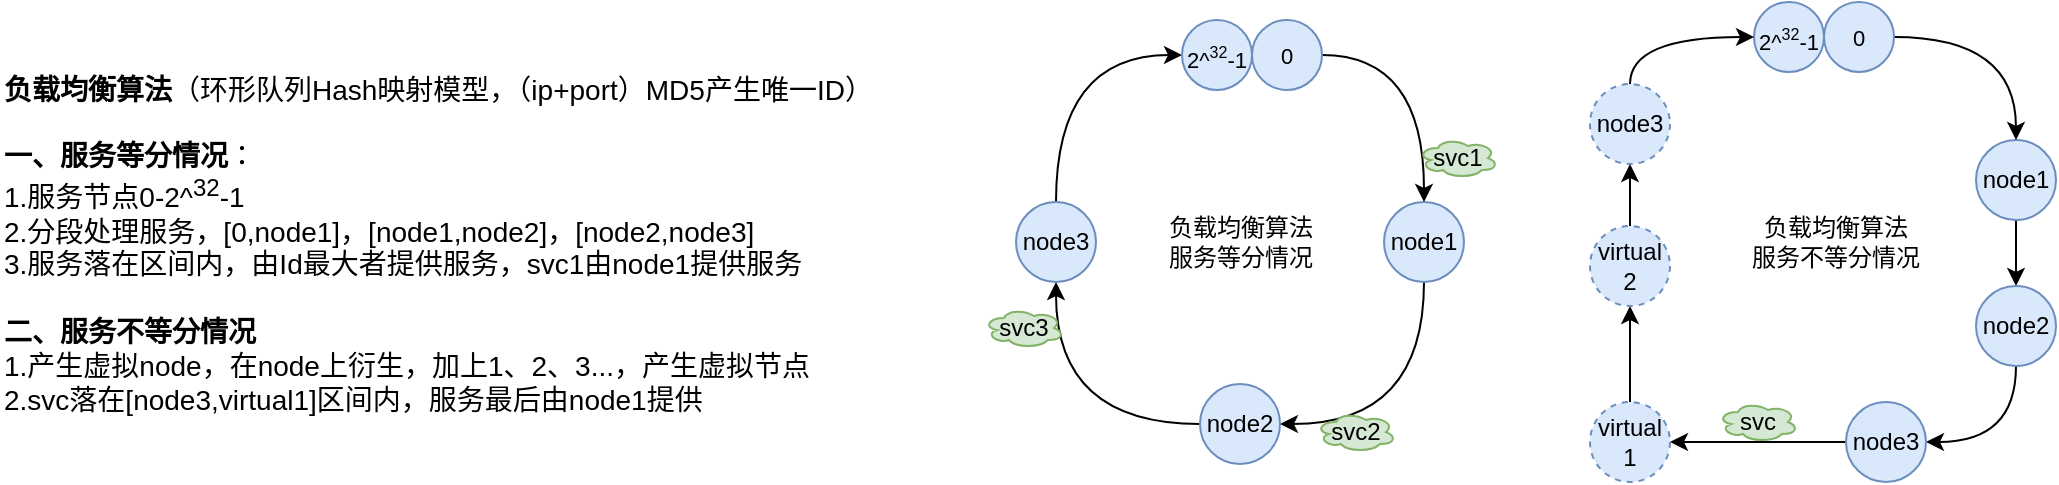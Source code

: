 <mxfile version="24.4.7" type="github">
  <diagram name="第 1 页" id="d0vkmH2pamWl0RuNKjzO">
    <mxGraphModel dx="2234" dy="1146" grid="0" gridSize="10" guides="1" tooltips="1" connect="1" arrows="1" fold="1" page="0" pageScale="1" pageWidth="827" pageHeight="1169" math="0" shadow="0">
      <root>
        <mxCell id="0" />
        <mxCell id="1" parent="0" />
        <mxCell id="8cizAA6b8KzGThsObKtE-12" style="edgeStyle=orthogonalEdgeStyle;curved=1;rounded=0;orthogonalLoop=1;jettySize=auto;html=1;exitX=0.5;exitY=1;exitDx=0;exitDy=0;entryX=1;entryY=0.5;entryDx=0;entryDy=0;" edge="1" parent="1" source="8cizAA6b8KzGThsObKtE-3" target="8cizAA6b8KzGThsObKtE-4">
          <mxGeometry relative="1" as="geometry" />
        </mxCell>
        <mxCell id="8cizAA6b8KzGThsObKtE-3" value="node1" style="ellipse;whiteSpace=wrap;html=1;aspect=fixed;fillColor=#dae8fc;strokeColor=#6c8ebf;" vertex="1" parent="1">
          <mxGeometry x="82" y="92" width="40" height="40" as="geometry" />
        </mxCell>
        <mxCell id="8cizAA6b8KzGThsObKtE-13" style="edgeStyle=orthogonalEdgeStyle;curved=1;rounded=0;orthogonalLoop=1;jettySize=auto;html=1;exitX=0;exitY=0.5;exitDx=0;exitDy=0;entryX=0.5;entryY=1;entryDx=0;entryDy=0;" edge="1" parent="1" source="8cizAA6b8KzGThsObKtE-4" target="8cizAA6b8KzGThsObKtE-5">
          <mxGeometry relative="1" as="geometry" />
        </mxCell>
        <mxCell id="8cizAA6b8KzGThsObKtE-4" value="node2" style="ellipse;whiteSpace=wrap;html=1;aspect=fixed;fillColor=#dae8fc;strokeColor=#6c8ebf;" vertex="1" parent="1">
          <mxGeometry x="-10" y="183" width="40" height="40" as="geometry" />
        </mxCell>
        <mxCell id="8cizAA6b8KzGThsObKtE-19" style="edgeStyle=orthogonalEdgeStyle;curved=1;rounded=0;orthogonalLoop=1;jettySize=auto;html=1;exitX=0.5;exitY=0;exitDx=0;exitDy=0;entryX=0;entryY=0.5;entryDx=0;entryDy=0;" edge="1" parent="1" source="8cizAA6b8KzGThsObKtE-5" target="8cizAA6b8KzGThsObKtE-17">
          <mxGeometry relative="1" as="geometry" />
        </mxCell>
        <mxCell id="8cizAA6b8KzGThsObKtE-5" value="node3" style="ellipse;whiteSpace=wrap;html=1;aspect=fixed;fillColor=#dae8fc;strokeColor=#6c8ebf;" vertex="1" parent="1">
          <mxGeometry x="-102" y="92" width="40" height="40" as="geometry" />
        </mxCell>
        <mxCell id="8cizAA6b8KzGThsObKtE-17" value="&lt;font style=&quot;&quot;&gt;&lt;span style=&quot;font-size: 11px;&quot;&gt;2^&lt;/span&gt;&lt;sup style=&quot;&quot;&gt;&lt;font style=&quot;font-size: 8px;&quot;&gt;32&lt;/font&gt;&lt;/sup&gt;&lt;span style=&quot;font-size: 11px;&quot;&gt;-1&lt;/span&gt;&lt;/font&gt;" style="ellipse;whiteSpace=wrap;html=1;aspect=fixed;fillColor=#dae8fc;strokeColor=#6c8ebf;" vertex="1" parent="1">
          <mxGeometry x="-19" y="1" width="35" height="35" as="geometry" />
        </mxCell>
        <mxCell id="8cizAA6b8KzGThsObKtE-20" style="edgeStyle=orthogonalEdgeStyle;curved=1;rounded=0;orthogonalLoop=1;jettySize=auto;html=1;exitX=1;exitY=0.5;exitDx=0;exitDy=0;entryX=0.5;entryY=0;entryDx=0;entryDy=0;" edge="1" parent="1" source="8cizAA6b8KzGThsObKtE-18" target="8cizAA6b8KzGThsObKtE-3">
          <mxGeometry relative="1" as="geometry" />
        </mxCell>
        <mxCell id="8cizAA6b8KzGThsObKtE-18" value="0" style="ellipse;whiteSpace=wrap;html=1;aspect=fixed;fontSize=11;fillColor=#dae8fc;strokeColor=#6c8ebf;" vertex="1" parent="1">
          <mxGeometry x="16" y="1" width="35" height="35" as="geometry" />
        </mxCell>
        <mxCell id="8cizAA6b8KzGThsObKtE-21" value="svc1" style="ellipse;shape=cloud;whiteSpace=wrap;html=1;fillColor=#d5e8d4;strokeColor=#82b366;" vertex="1" parent="1">
          <mxGeometry x="99" y="60" width="40" height="20" as="geometry" />
        </mxCell>
        <mxCell id="8cizAA6b8KzGThsObKtE-24" value="svc2" style="ellipse;shape=cloud;whiteSpace=wrap;html=1;fillColor=#d5e8d4;strokeColor=#82b366;" vertex="1" parent="1">
          <mxGeometry x="48" y="197" width="40" height="20" as="geometry" />
        </mxCell>
        <mxCell id="8cizAA6b8KzGThsObKtE-26" value="svc3" style="ellipse;shape=cloud;whiteSpace=wrap;html=1;fillColor=#d5e8d4;strokeColor=#82b366;" vertex="1" parent="1">
          <mxGeometry x="-118" y="145" width="40" height="20" as="geometry" />
        </mxCell>
        <mxCell id="8cizAA6b8KzGThsObKtE-30" value="负载均衡算法&lt;div&gt;服务等分情况&lt;/div&gt;" style="text;html=1;align=center;verticalAlign=middle;whiteSpace=wrap;rounded=0;" vertex="1" parent="1">
          <mxGeometry x="-27.5" y="97" width="75" height="30" as="geometry" />
        </mxCell>
        <mxCell id="8cizAA6b8KzGThsObKtE-33" value="&lt;div&gt;&lt;font size=&quot;1&quot; style=&quot;&quot;&gt;&lt;b style=&quot;font-size: 14px;&quot;&gt;负载均衡算法&lt;/b&gt;&lt;span style=&quot;font-size: 14px;&quot;&gt;（&lt;/span&gt;&lt;/font&gt;&lt;span style=&quot;background-color: initial;&quot;&gt;环形队列Hash映射模型，（ip+port）&lt;/span&gt;&lt;span style=&quot;background-color: initial;&quot;&gt;MD5产生唯一ID）&lt;/span&gt;&lt;/div&gt;&lt;div&gt;&lt;span style=&quot;background-color: initial;&quot;&gt;&lt;br&gt;&lt;/span&gt;&lt;/div&gt;&lt;div&gt;&lt;font style=&quot;&quot;&gt;&lt;b&gt;一、服务等分情况&lt;/b&gt;：&lt;/font&gt;&lt;/div&gt;&lt;blockquote style=&quot;margin: 0 0 0 40px; border: none; padding: 0px;&quot;&gt;&lt;/blockquote&gt;&lt;span style=&quot;background-color: initial;&quot;&gt;1.服务节点0-2^&lt;/span&gt;&lt;sup style=&quot;background-color: initial;&quot;&gt;&lt;font style=&quot;font-size: 12px;&quot;&gt;32&lt;/font&gt;&lt;/sup&gt;&lt;span style=&quot;background-color: initial;&quot;&gt;-1&lt;/span&gt;&lt;br&gt;&lt;span style=&quot;background-color: initial;&quot;&gt;2.分段处理服务，[0,node1]，[node1,node2]，[node2,node3]&lt;/span&gt;&lt;br&gt;&lt;div style=&quot;&quot;&gt;&lt;font style=&quot;font-size: 14px;&quot;&gt;3.服务落在区间内，由Id最大者提供服务，svc1由node1提供服务&lt;/font&gt;&lt;/div&gt;&lt;div style=&quot;&quot;&gt;&lt;font style=&quot;font-size: 14px;&quot;&gt;&lt;br&gt;&lt;/font&gt;&lt;/div&gt;&lt;div style=&quot;&quot;&gt;&lt;b&gt;二、服务不等分情况&lt;/b&gt;&lt;/div&gt;&lt;div style=&quot;&quot;&gt;1.产生虚拟node，在node上衍生，加上1、2、3...，产生虚拟节点&lt;/div&gt;&lt;div style=&quot;&quot;&gt;2.svc落在[node3,virtual1]区间内，服务最后由node1提供&lt;/div&gt;" style="text;html=1;align=left;verticalAlign=middle;whiteSpace=wrap;rounded=0;fontSize=14;spacingTop=2;" vertex="1" parent="1">
          <mxGeometry x="-610" y="17.25" width="444" height="189.5" as="geometry" />
        </mxCell>
        <mxCell id="8cizAA6b8KzGThsObKtE-50" style="edgeStyle=orthogonalEdgeStyle;curved=1;rounded=0;orthogonalLoop=1;jettySize=auto;html=1;exitX=0.5;exitY=1;exitDx=0;exitDy=0;" edge="1" parent="1" source="8cizAA6b8KzGThsObKtE-38" target="8cizAA6b8KzGThsObKtE-40">
          <mxGeometry relative="1" as="geometry" />
        </mxCell>
        <mxCell id="8cizAA6b8KzGThsObKtE-38" value="node1" style="ellipse;whiteSpace=wrap;html=1;aspect=fixed;fillColor=#dae8fc;strokeColor=#6c8ebf;" vertex="1" parent="1">
          <mxGeometry x="378" y="61" width="40" height="40" as="geometry" />
        </mxCell>
        <mxCell id="8cizAA6b8KzGThsObKtE-52" style="edgeStyle=orthogonalEdgeStyle;curved=1;rounded=0;orthogonalLoop=1;jettySize=auto;html=1;exitX=0.5;exitY=1;exitDx=0;exitDy=0;entryX=1;entryY=0.5;entryDx=0;entryDy=0;" edge="1" parent="1" source="8cizAA6b8KzGThsObKtE-40" target="8cizAA6b8KzGThsObKtE-42">
          <mxGeometry relative="1" as="geometry" />
        </mxCell>
        <mxCell id="8cizAA6b8KzGThsObKtE-40" value="node2" style="ellipse;whiteSpace=wrap;html=1;aspect=fixed;fillColor=#dae8fc;strokeColor=#6c8ebf;" vertex="1" parent="1">
          <mxGeometry x="378" y="134" width="40" height="40" as="geometry" />
        </mxCell>
        <mxCell id="8cizAA6b8KzGThsObKtE-58" style="edgeStyle=orthogonalEdgeStyle;curved=1;rounded=0;orthogonalLoop=1;jettySize=auto;html=1;exitX=0;exitY=0.5;exitDx=0;exitDy=0;entryX=1;entryY=0.5;entryDx=0;entryDy=0;" edge="1" parent="1" source="8cizAA6b8KzGThsObKtE-42" target="8cizAA6b8KzGThsObKtE-55">
          <mxGeometry relative="1" as="geometry" />
        </mxCell>
        <mxCell id="8cizAA6b8KzGThsObKtE-42" value="node3" style="ellipse;whiteSpace=wrap;html=1;aspect=fixed;fillColor=#dae8fc;strokeColor=#6c8ebf;" vertex="1" parent="1">
          <mxGeometry x="313" y="192" width="40" height="40" as="geometry" />
        </mxCell>
        <mxCell id="8cizAA6b8KzGThsObKtE-43" value="&lt;font style=&quot;&quot;&gt;&lt;span style=&quot;font-size: 11px;&quot;&gt;2^&lt;/span&gt;&lt;sup style=&quot;&quot;&gt;&lt;font style=&quot;font-size: 8px;&quot;&gt;32&lt;/font&gt;&lt;/sup&gt;&lt;span style=&quot;font-size: 11px;&quot;&gt;-1&lt;/span&gt;&lt;/font&gt;" style="ellipse;whiteSpace=wrap;html=1;aspect=fixed;fillColor=#dae8fc;strokeColor=#6c8ebf;" vertex="1" parent="1">
          <mxGeometry x="267" y="-8" width="35" height="35" as="geometry" />
        </mxCell>
        <mxCell id="8cizAA6b8KzGThsObKtE-44" style="edgeStyle=orthogonalEdgeStyle;curved=1;rounded=0;orthogonalLoop=1;jettySize=auto;html=1;exitX=1;exitY=0.5;exitDx=0;exitDy=0;entryX=0.5;entryY=0;entryDx=0;entryDy=0;" edge="1" parent="1" source="8cizAA6b8KzGThsObKtE-45" target="8cizAA6b8KzGThsObKtE-38">
          <mxGeometry relative="1" as="geometry" />
        </mxCell>
        <mxCell id="8cizAA6b8KzGThsObKtE-45" value="0" style="ellipse;whiteSpace=wrap;html=1;aspect=fixed;fontSize=11;fillColor=#dae8fc;strokeColor=#6c8ebf;" vertex="1" parent="1">
          <mxGeometry x="302" y="-8" width="35" height="35" as="geometry" />
        </mxCell>
        <mxCell id="8cizAA6b8KzGThsObKtE-46" value="svc" style="ellipse;shape=cloud;whiteSpace=wrap;html=1;fillColor=#d5e8d4;strokeColor=#82b366;" vertex="1" parent="1">
          <mxGeometry x="249" y="192" width="40" height="20" as="geometry" />
        </mxCell>
        <mxCell id="8cizAA6b8KzGThsObKtE-49" value="负载均衡算法&lt;div&gt;服务不等分情况&lt;/div&gt;" style="text;html=1;align=center;verticalAlign=middle;whiteSpace=wrap;rounded=0;" vertex="1" parent="1">
          <mxGeometry x="265" y="97" width="86" height="30" as="geometry" />
        </mxCell>
        <mxCell id="8cizAA6b8KzGThsObKtE-64" style="edgeStyle=orthogonalEdgeStyle;curved=1;rounded=0;orthogonalLoop=1;jettySize=auto;html=1;exitX=0.5;exitY=0;exitDx=0;exitDy=0;entryX=0.5;entryY=1;entryDx=0;entryDy=0;" edge="1" parent="1" source="8cizAA6b8KzGThsObKtE-55" target="8cizAA6b8KzGThsObKtE-56">
          <mxGeometry relative="1" as="geometry" />
        </mxCell>
        <mxCell id="8cizAA6b8KzGThsObKtE-55" value="virtual 1" style="ellipse;whiteSpace=wrap;html=1;aspect=fixed;fillColor=#dae8fc;strokeColor=#6c8ebf;dashed=1;" vertex="1" parent="1">
          <mxGeometry x="185" y="192" width="40" height="40" as="geometry" />
        </mxCell>
        <mxCell id="8cizAA6b8KzGThsObKtE-60" style="edgeStyle=orthogonalEdgeStyle;curved=1;rounded=0;orthogonalLoop=1;jettySize=auto;html=1;exitX=0.5;exitY=0;exitDx=0;exitDy=0;" edge="1" parent="1" source="8cizAA6b8KzGThsObKtE-56" target="8cizAA6b8KzGThsObKtE-57">
          <mxGeometry relative="1" as="geometry" />
        </mxCell>
        <mxCell id="8cizAA6b8KzGThsObKtE-56" value="virtual 2" style="ellipse;whiteSpace=wrap;html=1;aspect=fixed;fillColor=#dae8fc;strokeColor=#6c8ebf;dashed=1;" vertex="1" parent="1">
          <mxGeometry x="185" y="104" width="40" height="40" as="geometry" />
        </mxCell>
        <mxCell id="8cizAA6b8KzGThsObKtE-61" style="edgeStyle=orthogonalEdgeStyle;curved=1;rounded=0;orthogonalLoop=1;jettySize=auto;html=1;exitX=0.5;exitY=0;exitDx=0;exitDy=0;entryX=0;entryY=0.5;entryDx=0;entryDy=0;" edge="1" parent="1" source="8cizAA6b8KzGThsObKtE-57" target="8cizAA6b8KzGThsObKtE-43">
          <mxGeometry relative="1" as="geometry" />
        </mxCell>
        <mxCell id="8cizAA6b8KzGThsObKtE-57" value="node3" style="ellipse;whiteSpace=wrap;html=1;aspect=fixed;fillColor=#dae8fc;strokeColor=#6c8ebf;dashed=1;" vertex="1" parent="1">
          <mxGeometry x="185" y="33" width="40" height="40" as="geometry" />
        </mxCell>
      </root>
    </mxGraphModel>
  </diagram>
</mxfile>
